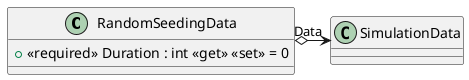@startuml
class RandomSeedingData {
    + <<required>> Duration : int <<get>> <<set>> = 0
}
RandomSeedingData o-> "Data" SimulationData
@enduml
